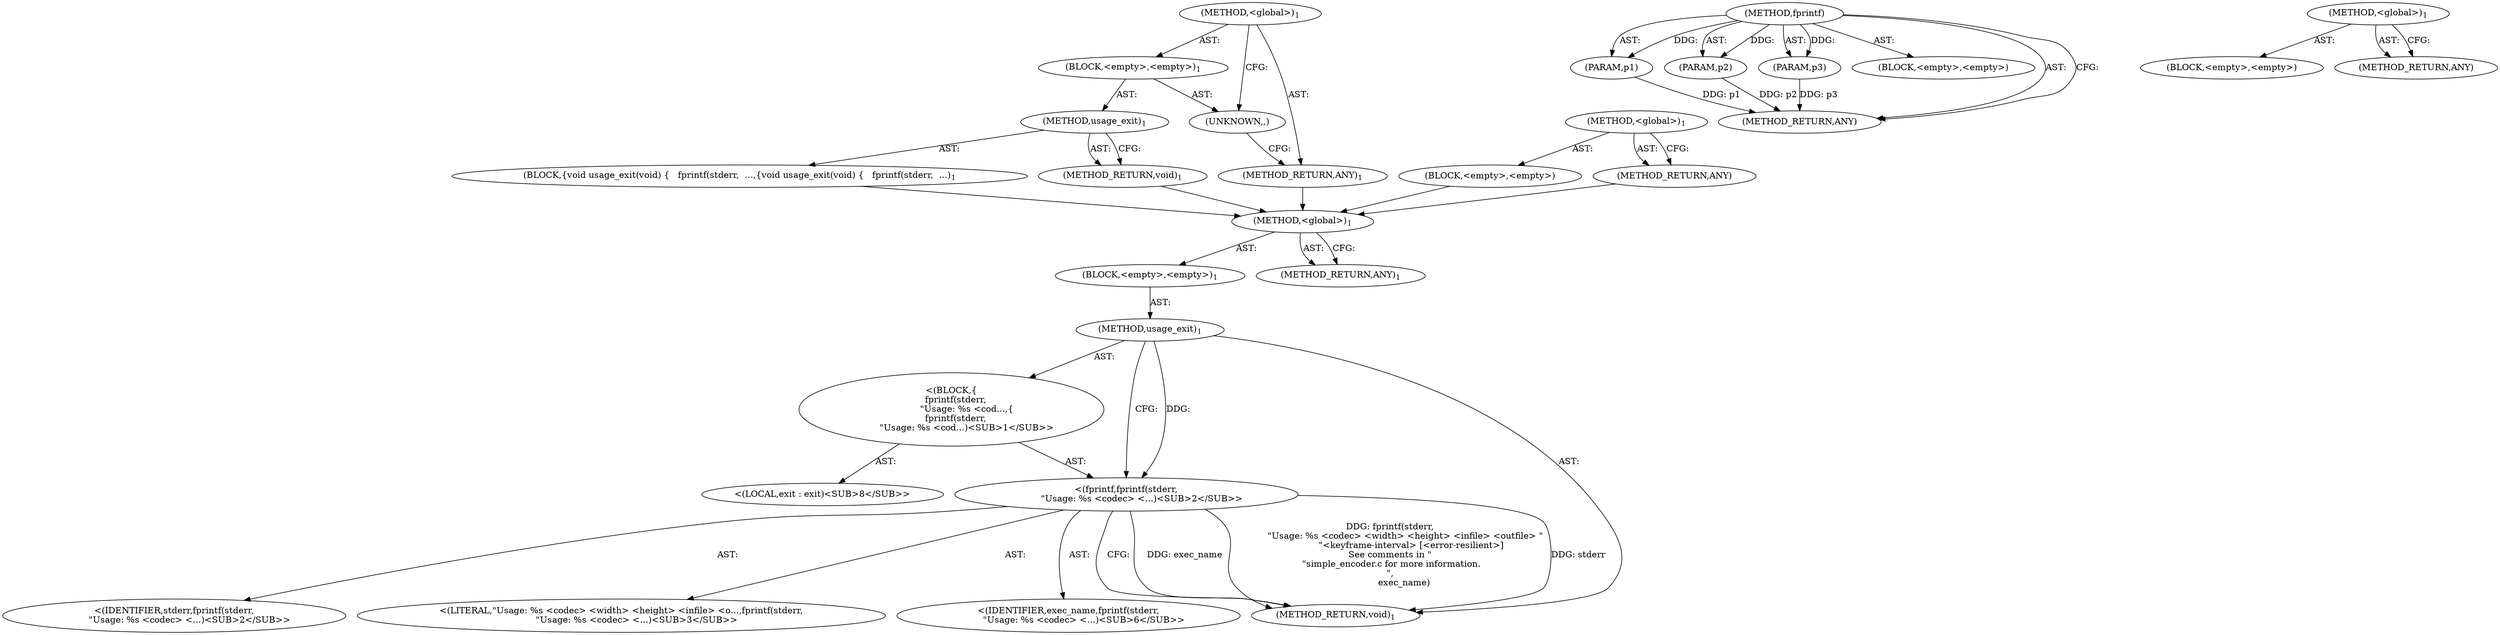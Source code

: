 digraph "&lt;global&gt;" {
vulnerable_6 [label=<(METHOD,&lt;global&gt;)<SUB>1</SUB>>];
vulnerable_7 [label=<(BLOCK,&lt;empty&gt;,&lt;empty&gt;)<SUB>1</SUB>>];
vulnerable_8 [label=<(METHOD,usage_exit)<SUB>1</SUB>>];
vulnerable_9 [label="<(BLOCK,{
   fprintf(stderr,
           &quot;Usage: %s &lt;cod...,{
   fprintf(stderr,
           &quot;Usage: %s &lt;cod...)<SUB>1</SUB>>"];
vulnerable_10 [label="<(fprintf,fprintf(stderr,
           &quot;Usage: %s &lt;codec&gt; &lt;...)<SUB>2</SUB>>"];
vulnerable_11 [label="<(IDENTIFIER,stderr,fprintf(stderr,
           &quot;Usage: %s &lt;codec&gt; &lt;...)<SUB>2</SUB>>"];
vulnerable_12 [label="<(LITERAL,&quot;Usage: %s &lt;codec&gt; &lt;width&gt; &lt;height&gt; &lt;infile&gt; &lt;o...,fprintf(stderr,
           &quot;Usage: %s &lt;codec&gt; &lt;...)<SUB>3</SUB>>"];
vulnerable_13 [label="<(IDENTIFIER,exec_name,fprintf(stderr,
           &quot;Usage: %s &lt;codec&gt; &lt;...)<SUB>6</SUB>>"];
vulnerable_14 [label="<(LOCAL,exit : exit)<SUB>8</SUB>>"];
vulnerable_15 [label=<(METHOD_RETURN,void)<SUB>1</SUB>>];
vulnerable_17 [label=<(METHOD_RETURN,ANY)<SUB>1</SUB>>];
vulnerable_34 [label=<(METHOD,fprintf)>];
vulnerable_35 [label=<(PARAM,p1)>];
vulnerable_36 [label=<(PARAM,p2)>];
vulnerable_37 [label=<(PARAM,p3)>];
vulnerable_38 [label=<(BLOCK,&lt;empty&gt;,&lt;empty&gt;)>];
vulnerable_39 [label=<(METHOD_RETURN,ANY)>];
vulnerable_28 [label=<(METHOD,&lt;global&gt;)<SUB>1</SUB>>];
vulnerable_29 [label=<(BLOCK,&lt;empty&gt;,&lt;empty&gt;)>];
vulnerable_30 [label=<(METHOD_RETURN,ANY)>];
fixed_6 [label=<(METHOD,&lt;global&gt;)<SUB>1</SUB>>];
fixed_7 [label=<(BLOCK,&lt;empty&gt;,&lt;empty&gt;)<SUB>1</SUB>>];
fixed_8 [label=<(METHOD,usage_exit)<SUB>1</SUB>>];
fixed_9 [label=<(BLOCK,{
void usage_exit(void) {
   fprintf(stderr,
  ...,{
void usage_exit(void) {
   fprintf(stderr,
  ...)<SUB>1</SUB>>];
fixed_10 [label=<(METHOD_RETURN,void)<SUB>1</SUB>>];
fixed_12 [label=<(UNKNOWN,,)>];
fixed_13 [label=<(METHOD_RETURN,ANY)<SUB>1</SUB>>];
fixed_20 [label=<(METHOD,&lt;global&gt;)<SUB>1</SUB>>];
fixed_21 [label=<(BLOCK,&lt;empty&gt;,&lt;empty&gt;)>];
fixed_22 [label=<(METHOD_RETURN,ANY)>];
vulnerable_6 -> vulnerable_7  [key=0, label="AST: "];
vulnerable_6 -> vulnerable_17  [key=0, label="AST: "];
vulnerable_6 -> vulnerable_17  [key=1, label="CFG: "];
vulnerable_7 -> vulnerable_8  [key=0, label="AST: "];
vulnerable_8 -> vulnerable_9  [key=0, label="AST: "];
vulnerable_8 -> vulnerable_15  [key=0, label="AST: "];
vulnerable_8 -> vulnerable_10  [key=0, label="CFG: "];
vulnerable_8 -> vulnerable_10  [key=1, label="DDG: "];
vulnerable_9 -> vulnerable_10  [key=0, label="AST: "];
vulnerable_9 -> vulnerable_14  [key=0, label="AST: "];
vulnerable_10 -> vulnerable_11  [key=0, label="AST: "];
vulnerable_10 -> vulnerable_12  [key=0, label="AST: "];
vulnerable_10 -> vulnerable_13  [key=0, label="AST: "];
vulnerable_10 -> vulnerable_15  [key=0, label="CFG: "];
vulnerable_10 -> vulnerable_15  [key=1, label="DDG: exec_name"];
vulnerable_10 -> vulnerable_15  [key=2, label="DDG: fprintf(stderr,
           &quot;Usage: %s &lt;codec&gt; &lt;width&gt; &lt;height&gt; &lt;infile&gt; &lt;outfile&gt; &quot;
               &quot;&lt;keyframe-interval&gt; [&lt;error-resilient&gt;]\nSee comments in &quot;
 &quot;simple_encoder.c for more information.\n&quot;,
          exec_name)"];
vulnerable_10 -> vulnerable_15  [key=3, label="DDG: stderr"];
vulnerable_34 -> vulnerable_35  [key=0, label="AST: "];
vulnerable_34 -> vulnerable_35  [key=1, label="DDG: "];
vulnerable_34 -> vulnerable_38  [key=0, label="AST: "];
vulnerable_34 -> vulnerable_36  [key=0, label="AST: "];
vulnerable_34 -> vulnerable_36  [key=1, label="DDG: "];
vulnerable_34 -> vulnerable_39  [key=0, label="AST: "];
vulnerable_34 -> vulnerable_39  [key=1, label="CFG: "];
vulnerable_34 -> vulnerable_37  [key=0, label="AST: "];
vulnerable_34 -> vulnerable_37  [key=1, label="DDG: "];
vulnerable_35 -> vulnerable_39  [key=0, label="DDG: p1"];
vulnerable_36 -> vulnerable_39  [key=0, label="DDG: p2"];
vulnerable_37 -> vulnerable_39  [key=0, label="DDG: p3"];
vulnerable_28 -> vulnerable_29  [key=0, label="AST: "];
vulnerable_28 -> vulnerable_30  [key=0, label="AST: "];
vulnerable_28 -> vulnerable_30  [key=1, label="CFG: "];
fixed_6 -> fixed_7  [key=0, label="AST: "];
fixed_6 -> fixed_13  [key=0, label="AST: "];
fixed_6 -> fixed_12  [key=0, label="CFG: "];
fixed_7 -> fixed_8  [key=0, label="AST: "];
fixed_7 -> fixed_12  [key=0, label="AST: "];
fixed_8 -> fixed_9  [key=0, label="AST: "];
fixed_8 -> fixed_10  [key=0, label="AST: "];
fixed_8 -> fixed_10  [key=1, label="CFG: "];
fixed_9 -> vulnerable_6  [key=0];
fixed_10 -> vulnerable_6  [key=0];
fixed_12 -> fixed_13  [key=0, label="CFG: "];
fixed_13 -> vulnerable_6  [key=0];
fixed_20 -> fixed_21  [key=0, label="AST: "];
fixed_20 -> fixed_22  [key=0, label="AST: "];
fixed_20 -> fixed_22  [key=1, label="CFG: "];
fixed_21 -> vulnerable_6  [key=0];
fixed_22 -> vulnerable_6  [key=0];
}

